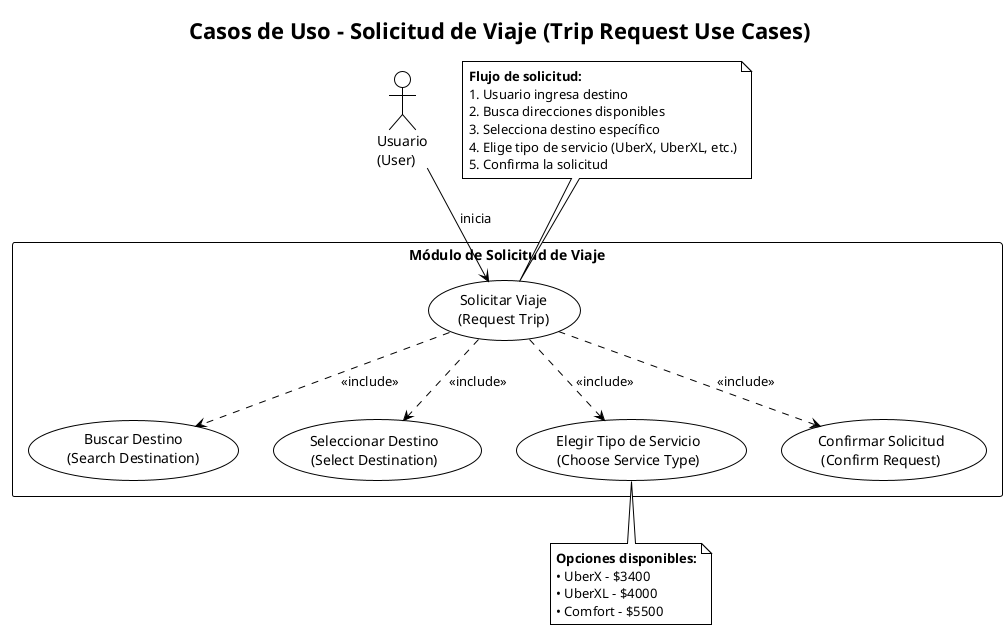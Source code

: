 @startuml casos-uso-solicitud-viaje
!theme plain
title Casos de Uso - Solicitud de Viaje (Trip Request Use Cases)

' Actores
actor "Usuario\n(User)" as Usuario

' Límite del sistema
rectangle "Módulo de Solicitud de Viaje" {
    usecase "Solicitar Viaje\n(Request Trip)" as UC1
    usecase "Buscar Destino\n(Search Destination)" as UC2
    usecase "Seleccionar Destino\n(Select Destination)" as UC3
    usecase "Elegir Tipo de Servicio\n(Choose Service Type)" as UC4
    usecase "Confirmar Solicitud\n(Confirm Request)" as UC5
}

' Relaciones
Usuario --> UC1 : inicia

UC1 ..> UC2 : <<include>>
UC1 ..> UC3 : <<include>>
UC1 ..> UC4 : <<include>>
UC1 ..> UC5 : <<include>>

note top of UC1
  **Flujo de solicitud:**
  1. Usuario ingresa destino
  2. Busca direcciones disponibles
  3. Selecciona destino específico
  4. Elige tipo de servicio (UberX, UberXL, etc.)
  5. Confirma la solicitud
end note

note bottom of UC4
  **Opciones disponibles:**
  • UberX - $3400
  • UberXL - $4000
  • Comfort - $5500
end note

@enduml
